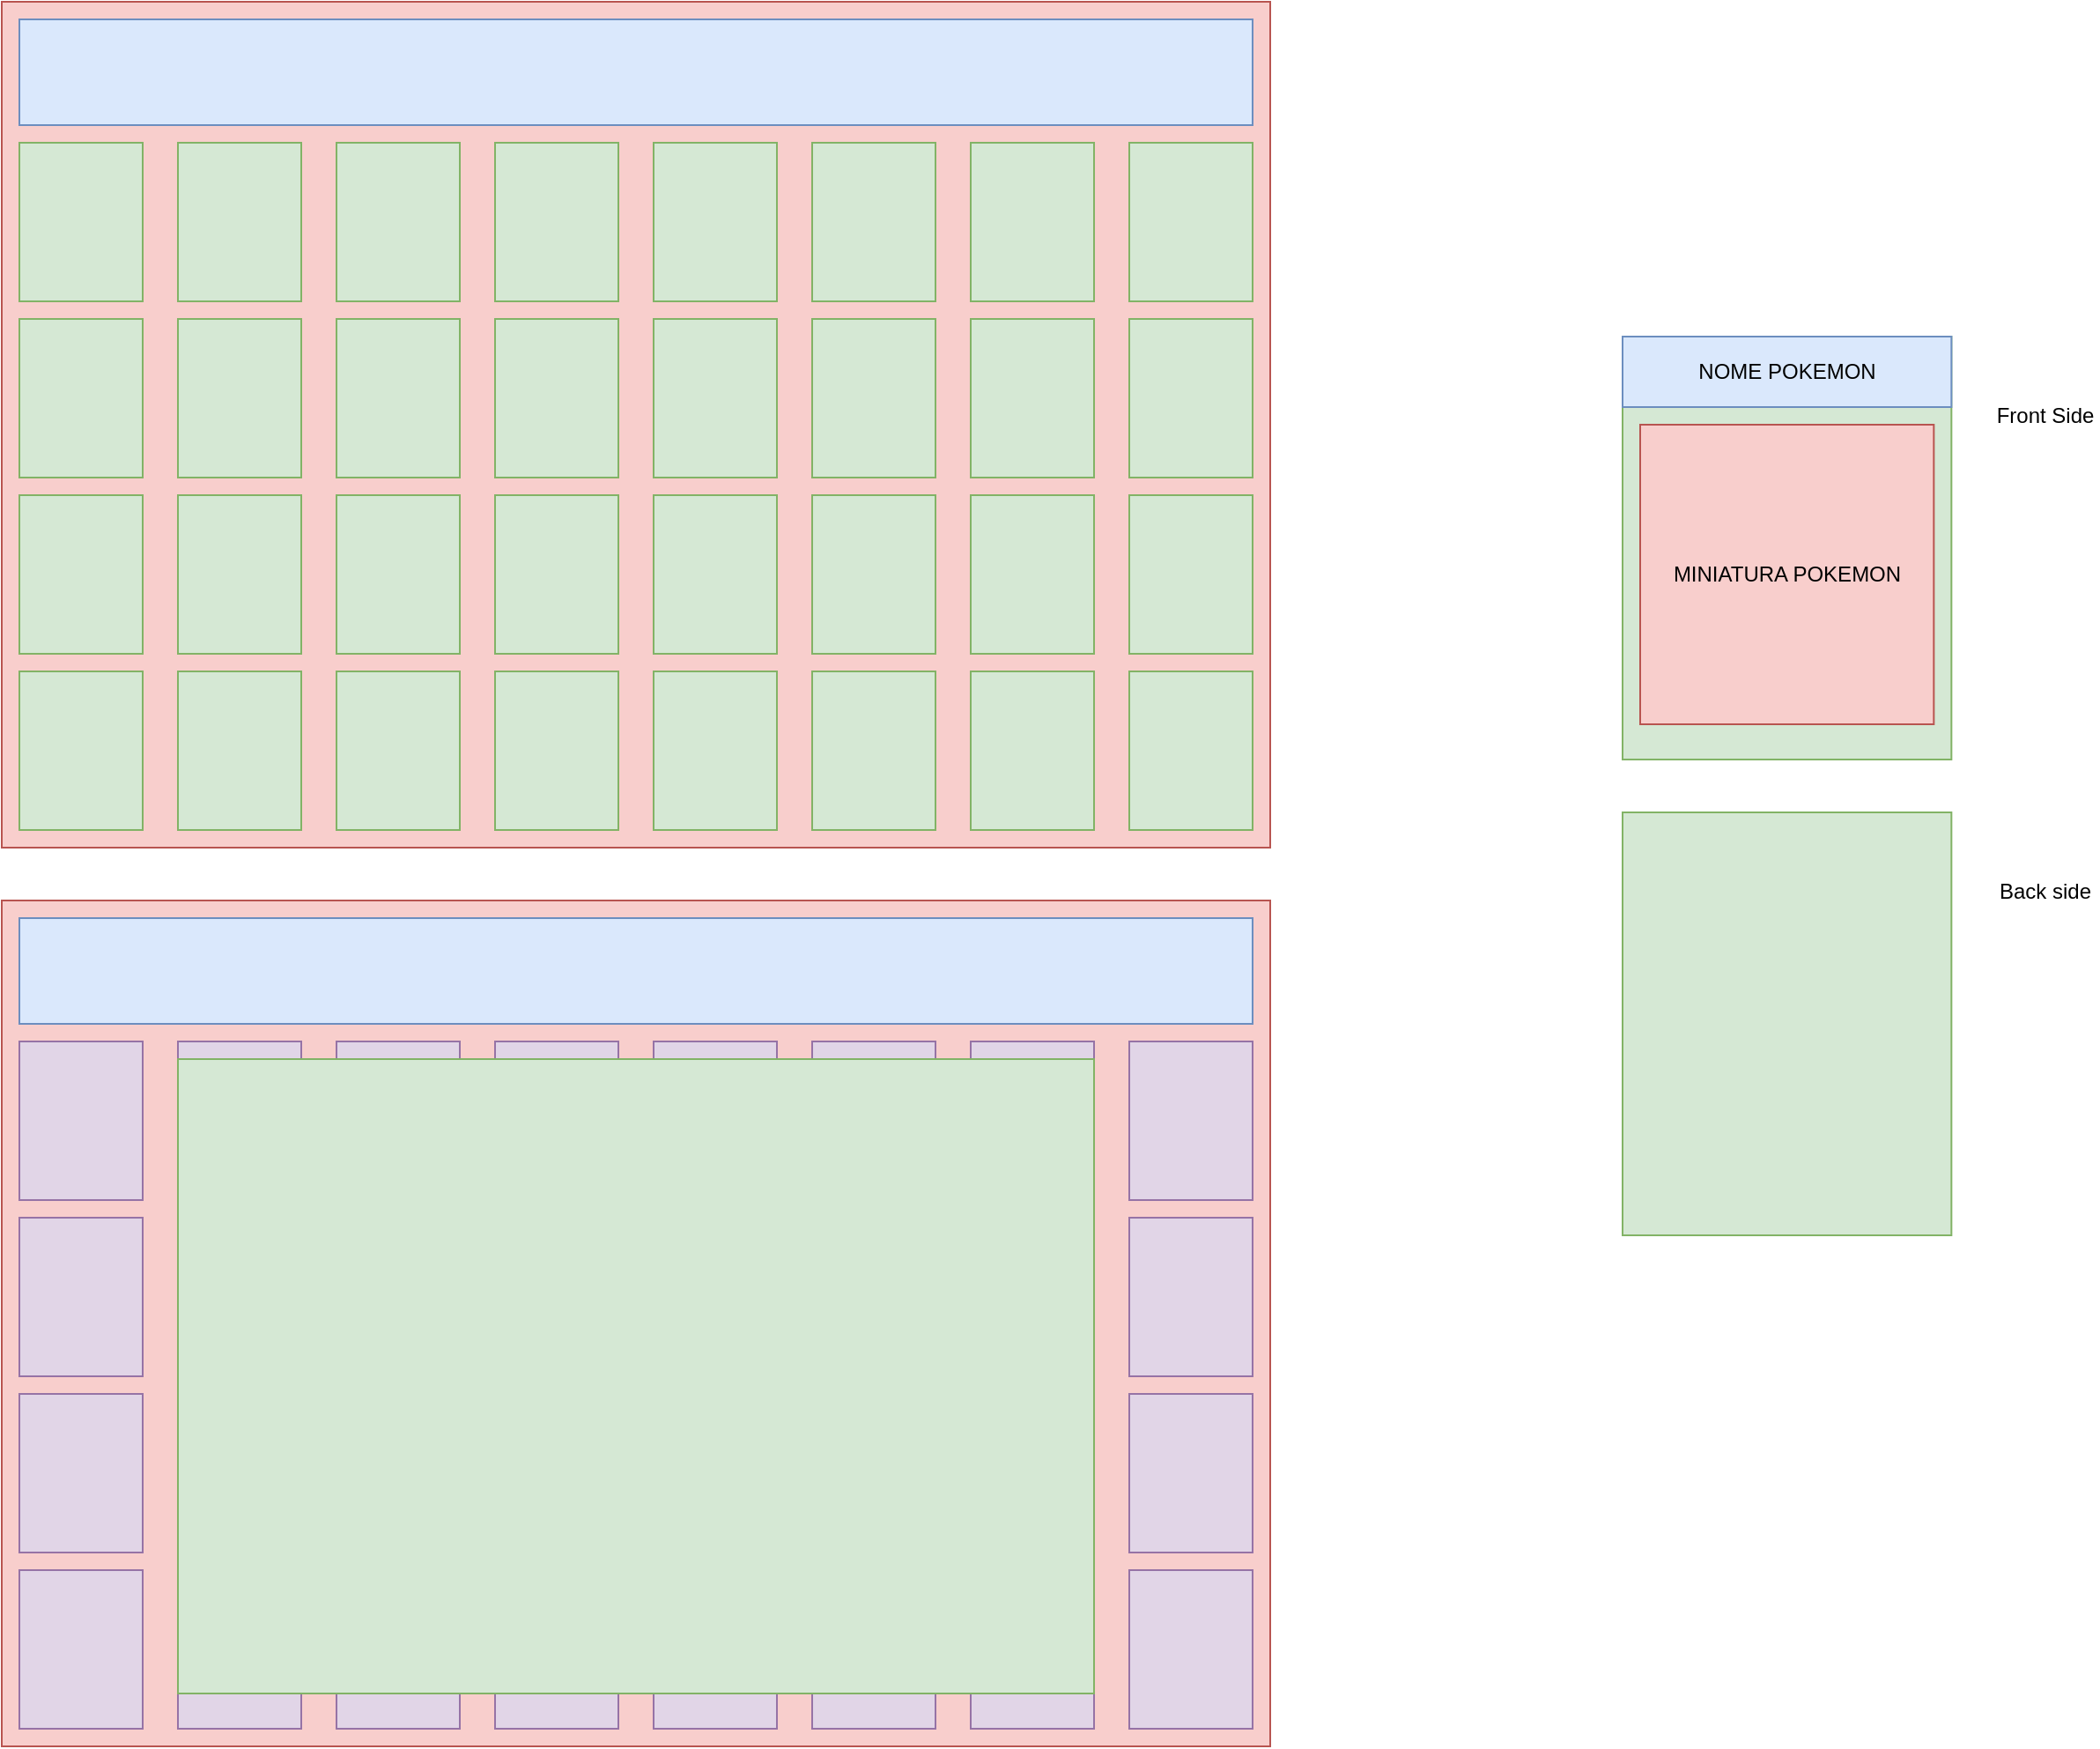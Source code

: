 <mxfile version="20.3.0" type="device"><diagram id="ckTWiKA0GQZsCGoXs0Mz" name="Page-1"><mxGraphModel dx="2188" dy="1346" grid="1" gridSize="10" guides="1" tooltips="1" connect="1" arrows="1" fold="1" page="1" pageScale="1" pageWidth="1920" pageHeight="1200" math="0" shadow="0"><root><mxCell id="0"/><mxCell id="1" parent="0"/><mxCell id="blw9V10Kh7BQUsozX4FN-2" value="" style="rounded=0;whiteSpace=wrap;html=1;fillColor=#f8cecc;strokeColor=#b85450;" vertex="1" parent="1"><mxGeometry x="130" y="130" width="720" height="480" as="geometry"/></mxCell><mxCell id="blw9V10Kh7BQUsozX4FN-3" value="" style="rounded=0;whiteSpace=wrap;html=1;fillColor=#dae8fc;strokeColor=#6c8ebf;" vertex="1" parent="1"><mxGeometry x="140" y="140" width="700" height="60" as="geometry"/></mxCell><mxCell id="blw9V10Kh7BQUsozX4FN-4" value="" style="rounded=0;whiteSpace=wrap;html=1;fillColor=#d5e8d4;strokeColor=#82b366;" vertex="1" parent="1"><mxGeometry x="140" y="210" width="70" height="90" as="geometry"/></mxCell><mxCell id="blw9V10Kh7BQUsozX4FN-5" value="" style="rounded=0;whiteSpace=wrap;html=1;fillColor=#d5e8d4;strokeColor=#82b366;" vertex="1" parent="1"><mxGeometry x="230" y="210" width="70" height="90" as="geometry"/></mxCell><mxCell id="blw9V10Kh7BQUsozX4FN-6" value="" style="rounded=0;whiteSpace=wrap;html=1;fillColor=#d5e8d4;strokeColor=#82b366;" vertex="1" parent="1"><mxGeometry x="320" y="210" width="70" height="90" as="geometry"/></mxCell><mxCell id="blw9V10Kh7BQUsozX4FN-7" value="" style="rounded=0;whiteSpace=wrap;html=1;fillColor=#d5e8d4;strokeColor=#82b366;" vertex="1" parent="1"><mxGeometry x="410" y="210" width="70" height="90" as="geometry"/></mxCell><mxCell id="blw9V10Kh7BQUsozX4FN-8" value="" style="rounded=0;whiteSpace=wrap;html=1;fillColor=#d5e8d4;strokeColor=#82b366;" vertex="1" parent="1"><mxGeometry x="500" y="210" width="70" height="90" as="geometry"/></mxCell><mxCell id="blw9V10Kh7BQUsozX4FN-9" value="" style="rounded=0;whiteSpace=wrap;html=1;fillColor=#d5e8d4;strokeColor=#82b366;" vertex="1" parent="1"><mxGeometry x="590" y="210" width="70" height="90" as="geometry"/></mxCell><mxCell id="blw9V10Kh7BQUsozX4FN-10" value="" style="rounded=0;whiteSpace=wrap;html=1;fillColor=#d5e8d4;strokeColor=#82b366;" vertex="1" parent="1"><mxGeometry x="680" y="210" width="70" height="90" as="geometry"/></mxCell><mxCell id="blw9V10Kh7BQUsozX4FN-11" value="" style="rounded=0;whiteSpace=wrap;html=1;fillColor=#d5e8d4;strokeColor=#82b366;" vertex="1" parent="1"><mxGeometry x="770" y="210" width="70" height="90" as="geometry"/></mxCell><mxCell id="blw9V10Kh7BQUsozX4FN-12" value="" style="rounded=0;whiteSpace=wrap;html=1;fillColor=#d5e8d4;strokeColor=#82b366;" vertex="1" parent="1"><mxGeometry x="770" y="310" width="70" height="90" as="geometry"/></mxCell><mxCell id="blw9V10Kh7BQUsozX4FN-13" value="" style="rounded=0;whiteSpace=wrap;html=1;fillColor=#d5e8d4;strokeColor=#82b366;" vertex="1" parent="1"><mxGeometry x="680" y="310" width="70" height="90" as="geometry"/></mxCell><mxCell id="blw9V10Kh7BQUsozX4FN-14" value="" style="rounded=0;whiteSpace=wrap;html=1;fillColor=#d5e8d4;strokeColor=#82b366;" vertex="1" parent="1"><mxGeometry x="590" y="310" width="70" height="90" as="geometry"/></mxCell><mxCell id="blw9V10Kh7BQUsozX4FN-15" value="" style="rounded=0;whiteSpace=wrap;html=1;fillColor=#d5e8d4;strokeColor=#82b366;" vertex="1" parent="1"><mxGeometry x="500" y="310" width="70" height="90" as="geometry"/></mxCell><mxCell id="blw9V10Kh7BQUsozX4FN-16" value="" style="rounded=0;whiteSpace=wrap;html=1;fillColor=#d5e8d4;strokeColor=#82b366;" vertex="1" parent="1"><mxGeometry x="410" y="310" width="70" height="90" as="geometry"/></mxCell><mxCell id="blw9V10Kh7BQUsozX4FN-17" value="" style="rounded=0;whiteSpace=wrap;html=1;fillColor=#d5e8d4;strokeColor=#82b366;" vertex="1" parent="1"><mxGeometry x="320" y="310" width="70" height="90" as="geometry"/></mxCell><mxCell id="blw9V10Kh7BQUsozX4FN-18" value="" style="rounded=0;whiteSpace=wrap;html=1;fillColor=#d5e8d4;strokeColor=#82b366;" vertex="1" parent="1"><mxGeometry x="230" y="310" width="70" height="90" as="geometry"/></mxCell><mxCell id="blw9V10Kh7BQUsozX4FN-19" value="" style="rounded=0;whiteSpace=wrap;html=1;fillColor=#d5e8d4;strokeColor=#82b366;" vertex="1" parent="1"><mxGeometry x="140" y="310" width="70" height="90" as="geometry"/></mxCell><mxCell id="blw9V10Kh7BQUsozX4FN-20" value="" style="rounded=0;whiteSpace=wrap;html=1;fillColor=#d5e8d4;strokeColor=#82b366;" vertex="1" parent="1"><mxGeometry x="770" y="410" width="70" height="90" as="geometry"/></mxCell><mxCell id="blw9V10Kh7BQUsozX4FN-21" value="" style="rounded=0;whiteSpace=wrap;html=1;fillColor=#d5e8d4;strokeColor=#82b366;" vertex="1" parent="1"><mxGeometry x="680" y="410" width="70" height="90" as="geometry"/></mxCell><mxCell id="blw9V10Kh7BQUsozX4FN-22" value="" style="rounded=0;whiteSpace=wrap;html=1;fillColor=#d5e8d4;strokeColor=#82b366;" vertex="1" parent="1"><mxGeometry x="590" y="410" width="70" height="90" as="geometry"/></mxCell><mxCell id="blw9V10Kh7BQUsozX4FN-23" value="" style="rounded=0;whiteSpace=wrap;html=1;fillColor=#d5e8d4;strokeColor=#82b366;" vertex="1" parent="1"><mxGeometry x="500" y="410" width="70" height="90" as="geometry"/></mxCell><mxCell id="blw9V10Kh7BQUsozX4FN-24" value="" style="rounded=0;whiteSpace=wrap;html=1;fillColor=#d5e8d4;strokeColor=#82b366;" vertex="1" parent="1"><mxGeometry x="410" y="410" width="70" height="90" as="geometry"/></mxCell><mxCell id="blw9V10Kh7BQUsozX4FN-25" value="" style="rounded=0;whiteSpace=wrap;html=1;fillColor=#d5e8d4;strokeColor=#82b366;" vertex="1" parent="1"><mxGeometry x="320" y="410" width="70" height="90" as="geometry"/></mxCell><mxCell id="blw9V10Kh7BQUsozX4FN-26" value="" style="rounded=0;whiteSpace=wrap;html=1;fillColor=#d5e8d4;strokeColor=#82b366;" vertex="1" parent="1"><mxGeometry x="230" y="410" width="70" height="90" as="geometry"/></mxCell><mxCell id="blw9V10Kh7BQUsozX4FN-27" value="" style="rounded=0;whiteSpace=wrap;html=1;fillColor=#d5e8d4;strokeColor=#82b366;" vertex="1" parent="1"><mxGeometry x="140" y="410" width="70" height="90" as="geometry"/></mxCell><mxCell id="blw9V10Kh7BQUsozX4FN-28" value="" style="rounded=0;whiteSpace=wrap;html=1;fillColor=#d5e8d4;strokeColor=#82b366;" vertex="1" parent="1"><mxGeometry x="770" y="510" width="70" height="90" as="geometry"/></mxCell><mxCell id="blw9V10Kh7BQUsozX4FN-29" value="" style="rounded=0;whiteSpace=wrap;html=1;fillColor=#d5e8d4;strokeColor=#82b366;" vertex="1" parent="1"><mxGeometry x="680" y="510" width="70" height="90" as="geometry"/></mxCell><mxCell id="blw9V10Kh7BQUsozX4FN-30" value="" style="rounded=0;whiteSpace=wrap;html=1;fillColor=#d5e8d4;strokeColor=#82b366;" vertex="1" parent="1"><mxGeometry x="590" y="510" width="70" height="90" as="geometry"/></mxCell><mxCell id="blw9V10Kh7BQUsozX4FN-31" value="" style="rounded=0;whiteSpace=wrap;html=1;fillColor=#d5e8d4;strokeColor=#82b366;" vertex="1" parent="1"><mxGeometry x="500" y="510" width="70" height="90" as="geometry"/></mxCell><mxCell id="blw9V10Kh7BQUsozX4FN-32" value="" style="rounded=0;whiteSpace=wrap;html=1;fillColor=#d5e8d4;strokeColor=#82b366;" vertex="1" parent="1"><mxGeometry x="410" y="510" width="70" height="90" as="geometry"/></mxCell><mxCell id="blw9V10Kh7BQUsozX4FN-33" value="" style="rounded=0;whiteSpace=wrap;html=1;fillColor=#d5e8d4;strokeColor=#82b366;" vertex="1" parent="1"><mxGeometry x="320" y="510" width="70" height="90" as="geometry"/></mxCell><mxCell id="blw9V10Kh7BQUsozX4FN-34" value="" style="rounded=0;whiteSpace=wrap;html=1;fillColor=#d5e8d4;strokeColor=#82b366;" vertex="1" parent="1"><mxGeometry x="230" y="510" width="70" height="90" as="geometry"/></mxCell><mxCell id="blw9V10Kh7BQUsozX4FN-35" value="" style="rounded=0;whiteSpace=wrap;html=1;fillColor=#d5e8d4;strokeColor=#82b366;" vertex="1" parent="1"><mxGeometry x="140" y="510" width="70" height="90" as="geometry"/></mxCell><mxCell id="blw9V10Kh7BQUsozX4FN-36" value="" style="rounded=0;whiteSpace=wrap;html=1;fillColor=#f8cecc;strokeColor=#b85450;" vertex="1" parent="1"><mxGeometry x="130" y="640" width="720" height="480" as="geometry"/></mxCell><mxCell id="blw9V10Kh7BQUsozX4FN-37" value="" style="rounded=0;whiteSpace=wrap;html=1;fillColor=#dae8fc;strokeColor=#6c8ebf;" vertex="1" parent="1"><mxGeometry x="140" y="650" width="700" height="60" as="geometry"/></mxCell><mxCell id="blw9V10Kh7BQUsozX4FN-101" value="" style="rounded=0;whiteSpace=wrap;html=1;fillColor=#e1d5e7;strokeColor=#9673a6;" vertex="1" parent="1"><mxGeometry x="140" y="720" width="70" height="90" as="geometry"/></mxCell><mxCell id="blw9V10Kh7BQUsozX4FN-102" value="" style="rounded=0;whiteSpace=wrap;html=1;fillColor=#e1d5e7;strokeColor=#9673a6;" vertex="1" parent="1"><mxGeometry x="230" y="720" width="70" height="90" as="geometry"/></mxCell><mxCell id="blw9V10Kh7BQUsozX4FN-103" value="" style="rounded=0;whiteSpace=wrap;html=1;fillColor=#e1d5e7;strokeColor=#9673a6;" vertex="1" parent="1"><mxGeometry x="320" y="720" width="70" height="90" as="geometry"/></mxCell><mxCell id="blw9V10Kh7BQUsozX4FN-104" value="" style="rounded=0;whiteSpace=wrap;html=1;fillColor=#e1d5e7;strokeColor=#9673a6;" vertex="1" parent="1"><mxGeometry x="410" y="720" width="70" height="90" as="geometry"/></mxCell><mxCell id="blw9V10Kh7BQUsozX4FN-105" value="" style="rounded=0;whiteSpace=wrap;html=1;fillColor=#e1d5e7;strokeColor=#9673a6;" vertex="1" parent="1"><mxGeometry x="500" y="720" width="70" height="90" as="geometry"/></mxCell><mxCell id="blw9V10Kh7BQUsozX4FN-106" value="" style="rounded=0;whiteSpace=wrap;html=1;fillColor=#e1d5e7;strokeColor=#9673a6;" vertex="1" parent="1"><mxGeometry x="590" y="720" width="70" height="90" as="geometry"/></mxCell><mxCell id="blw9V10Kh7BQUsozX4FN-107" value="" style="rounded=0;whiteSpace=wrap;html=1;fillColor=#e1d5e7;strokeColor=#9673a6;" vertex="1" parent="1"><mxGeometry x="680" y="720" width="70" height="90" as="geometry"/></mxCell><mxCell id="blw9V10Kh7BQUsozX4FN-108" value="" style="rounded=0;whiteSpace=wrap;html=1;fillColor=#e1d5e7;strokeColor=#9673a6;" vertex="1" parent="1"><mxGeometry x="770" y="720" width="70" height="90" as="geometry"/></mxCell><mxCell id="blw9V10Kh7BQUsozX4FN-109" value="" style="rounded=0;whiteSpace=wrap;html=1;fillColor=#e1d5e7;strokeColor=#9673a6;" vertex="1" parent="1"><mxGeometry x="770" y="820" width="70" height="90" as="geometry"/></mxCell><mxCell id="blw9V10Kh7BQUsozX4FN-110" value="" style="rounded=0;whiteSpace=wrap;html=1;fillColor=#e1d5e7;strokeColor=#9673a6;" vertex="1" parent="1"><mxGeometry x="680" y="820" width="70" height="90" as="geometry"/></mxCell><mxCell id="blw9V10Kh7BQUsozX4FN-111" value="" style="rounded=0;whiteSpace=wrap;html=1;fillColor=#e1d5e7;strokeColor=#9673a6;" vertex="1" parent="1"><mxGeometry x="590" y="820" width="70" height="90" as="geometry"/></mxCell><mxCell id="blw9V10Kh7BQUsozX4FN-112" value="" style="rounded=0;whiteSpace=wrap;html=1;fillColor=#e1d5e7;strokeColor=#9673a6;" vertex="1" parent="1"><mxGeometry x="500" y="820" width="70" height="90" as="geometry"/></mxCell><mxCell id="blw9V10Kh7BQUsozX4FN-113" value="" style="rounded=0;whiteSpace=wrap;html=1;fillColor=#e1d5e7;strokeColor=#9673a6;" vertex="1" parent="1"><mxGeometry x="410" y="820" width="70" height="90" as="geometry"/></mxCell><mxCell id="blw9V10Kh7BQUsozX4FN-114" value="" style="rounded=0;whiteSpace=wrap;html=1;fillColor=#e1d5e7;strokeColor=#9673a6;" vertex="1" parent="1"><mxGeometry x="320" y="820" width="70" height="90" as="geometry"/></mxCell><mxCell id="blw9V10Kh7BQUsozX4FN-115" value="" style="rounded=0;whiteSpace=wrap;html=1;fillColor=#e1d5e7;strokeColor=#9673a6;" vertex="1" parent="1"><mxGeometry x="230" y="820" width="70" height="90" as="geometry"/></mxCell><mxCell id="blw9V10Kh7BQUsozX4FN-116" value="" style="rounded=0;whiteSpace=wrap;html=1;fillColor=#e1d5e7;strokeColor=#9673a6;" vertex="1" parent="1"><mxGeometry x="140" y="820" width="70" height="90" as="geometry"/></mxCell><mxCell id="blw9V10Kh7BQUsozX4FN-117" value="" style="rounded=0;whiteSpace=wrap;html=1;fillColor=#e1d5e7;strokeColor=#9673a6;" vertex="1" parent="1"><mxGeometry x="770" y="920" width="70" height="90" as="geometry"/></mxCell><mxCell id="blw9V10Kh7BQUsozX4FN-118" value="" style="rounded=0;whiteSpace=wrap;html=1;fillColor=#e1d5e7;strokeColor=#9673a6;" vertex="1" parent="1"><mxGeometry x="680" y="920" width="70" height="90" as="geometry"/></mxCell><mxCell id="blw9V10Kh7BQUsozX4FN-119" value="" style="rounded=0;whiteSpace=wrap;html=1;fillColor=#e1d5e7;strokeColor=#9673a6;" vertex="1" parent="1"><mxGeometry x="590" y="920" width="70" height="90" as="geometry"/></mxCell><mxCell id="blw9V10Kh7BQUsozX4FN-120" value="" style="rounded=0;whiteSpace=wrap;html=1;fillColor=#e1d5e7;strokeColor=#9673a6;" vertex="1" parent="1"><mxGeometry x="500" y="920" width="70" height="90" as="geometry"/></mxCell><mxCell id="blw9V10Kh7BQUsozX4FN-121" value="" style="rounded=0;whiteSpace=wrap;html=1;fillColor=#e1d5e7;strokeColor=#9673a6;" vertex="1" parent="1"><mxGeometry x="410" y="920" width="70" height="90" as="geometry"/></mxCell><mxCell id="blw9V10Kh7BQUsozX4FN-122" value="" style="rounded=0;whiteSpace=wrap;html=1;fillColor=#e1d5e7;strokeColor=#9673a6;" vertex="1" parent="1"><mxGeometry x="320" y="920" width="70" height="90" as="geometry"/></mxCell><mxCell id="blw9V10Kh7BQUsozX4FN-123" value="" style="rounded=0;whiteSpace=wrap;html=1;fillColor=#e1d5e7;strokeColor=#9673a6;" vertex="1" parent="1"><mxGeometry x="230" y="920" width="70" height="90" as="geometry"/></mxCell><mxCell id="blw9V10Kh7BQUsozX4FN-124" value="" style="rounded=0;whiteSpace=wrap;html=1;fillColor=#e1d5e7;strokeColor=#9673a6;" vertex="1" parent="1"><mxGeometry x="140" y="920" width="70" height="90" as="geometry"/></mxCell><mxCell id="blw9V10Kh7BQUsozX4FN-125" value="" style="rounded=0;whiteSpace=wrap;html=1;fillColor=#e1d5e7;strokeColor=#9673a6;" vertex="1" parent="1"><mxGeometry x="770" y="1020" width="70" height="90" as="geometry"/></mxCell><mxCell id="blw9V10Kh7BQUsozX4FN-126" value="" style="rounded=0;whiteSpace=wrap;html=1;fillColor=#e1d5e7;strokeColor=#9673a6;" vertex="1" parent="1"><mxGeometry x="680" y="1020" width="70" height="90" as="geometry"/></mxCell><mxCell id="blw9V10Kh7BQUsozX4FN-127" value="" style="rounded=0;whiteSpace=wrap;html=1;fillColor=#e1d5e7;strokeColor=#9673a6;" vertex="1" parent="1"><mxGeometry x="590" y="1020" width="70" height="90" as="geometry"/></mxCell><mxCell id="blw9V10Kh7BQUsozX4FN-128" value="" style="rounded=0;whiteSpace=wrap;html=1;fillColor=#e1d5e7;strokeColor=#9673a6;" vertex="1" parent="1"><mxGeometry x="500" y="1020" width="70" height="90" as="geometry"/></mxCell><mxCell id="blw9V10Kh7BQUsozX4FN-129" value="" style="rounded=0;whiteSpace=wrap;html=1;fillColor=#e1d5e7;strokeColor=#9673a6;" vertex="1" parent="1"><mxGeometry x="410" y="1020" width="70" height="90" as="geometry"/></mxCell><mxCell id="blw9V10Kh7BQUsozX4FN-130" value="" style="rounded=0;whiteSpace=wrap;html=1;fillColor=#e1d5e7;strokeColor=#9673a6;" vertex="1" parent="1"><mxGeometry x="320" y="1020" width="70" height="90" as="geometry"/></mxCell><mxCell id="blw9V10Kh7BQUsozX4FN-131" value="" style="rounded=0;whiteSpace=wrap;html=1;fillColor=#e1d5e7;strokeColor=#9673a6;" vertex="1" parent="1"><mxGeometry x="230" y="1020" width="70" height="90" as="geometry"/></mxCell><mxCell id="blw9V10Kh7BQUsozX4FN-132" value="" style="rounded=0;whiteSpace=wrap;html=1;fillColor=#e1d5e7;strokeColor=#9673a6;" vertex="1" parent="1"><mxGeometry x="140" y="1020" width="70" height="90" as="geometry"/></mxCell><mxCell id="blw9V10Kh7BQUsozX4FN-38" value="" style="rounded=0;whiteSpace=wrap;html=1;fillColor=#d5e8d4;strokeColor=#82b366;" vertex="1" parent="1"><mxGeometry x="230" y="730" width="520" height="360" as="geometry"/></mxCell><mxCell id="blw9V10Kh7BQUsozX4FN-133" value="" style="rounded=0;whiteSpace=wrap;html=1;fillColor=#d5e8d4;strokeColor=#82b366;" vertex="1" parent="1"><mxGeometry x="1050" y="320" width="186.67" height="240" as="geometry"/></mxCell><mxCell id="blw9V10Kh7BQUsozX4FN-134" value="Front Side" style="text;html=1;strokeColor=none;fillColor=none;align=center;verticalAlign=middle;whiteSpace=wrap;rounded=0;" vertex="1" parent="1"><mxGeometry x="1260" y="350" width="60" height="30" as="geometry"/></mxCell><mxCell id="blw9V10Kh7BQUsozX4FN-135" value="NOME POKEMON" style="rounded=0;whiteSpace=wrap;html=1;fillColor=#dae8fc;strokeColor=#6c8ebf;" vertex="1" parent="1"><mxGeometry x="1050" y="320" width="186.67" height="40" as="geometry"/></mxCell><mxCell id="blw9V10Kh7BQUsozX4FN-136" value="MINIATURA POKEMON" style="rounded=0;whiteSpace=wrap;html=1;fillColor=#f8cecc;strokeColor=#b85450;" vertex="1" parent="1"><mxGeometry x="1060" y="370" width="166.67" height="170" as="geometry"/></mxCell><mxCell id="blw9V10Kh7BQUsozX4FN-137" value="" style="rounded=0;whiteSpace=wrap;html=1;fillColor=#d5e8d4;strokeColor=#82b366;" vertex="1" parent="1"><mxGeometry x="1050" y="590" width="186.67" height="240" as="geometry"/></mxCell><mxCell id="blw9V10Kh7BQUsozX4FN-138" value="Back side" style="text;html=1;strokeColor=none;fillColor=none;align=center;verticalAlign=middle;whiteSpace=wrap;rounded=0;" vertex="1" parent="1"><mxGeometry x="1260" y="620" width="60" height="30" as="geometry"/></mxCell></root></mxGraphModel></diagram></mxfile>